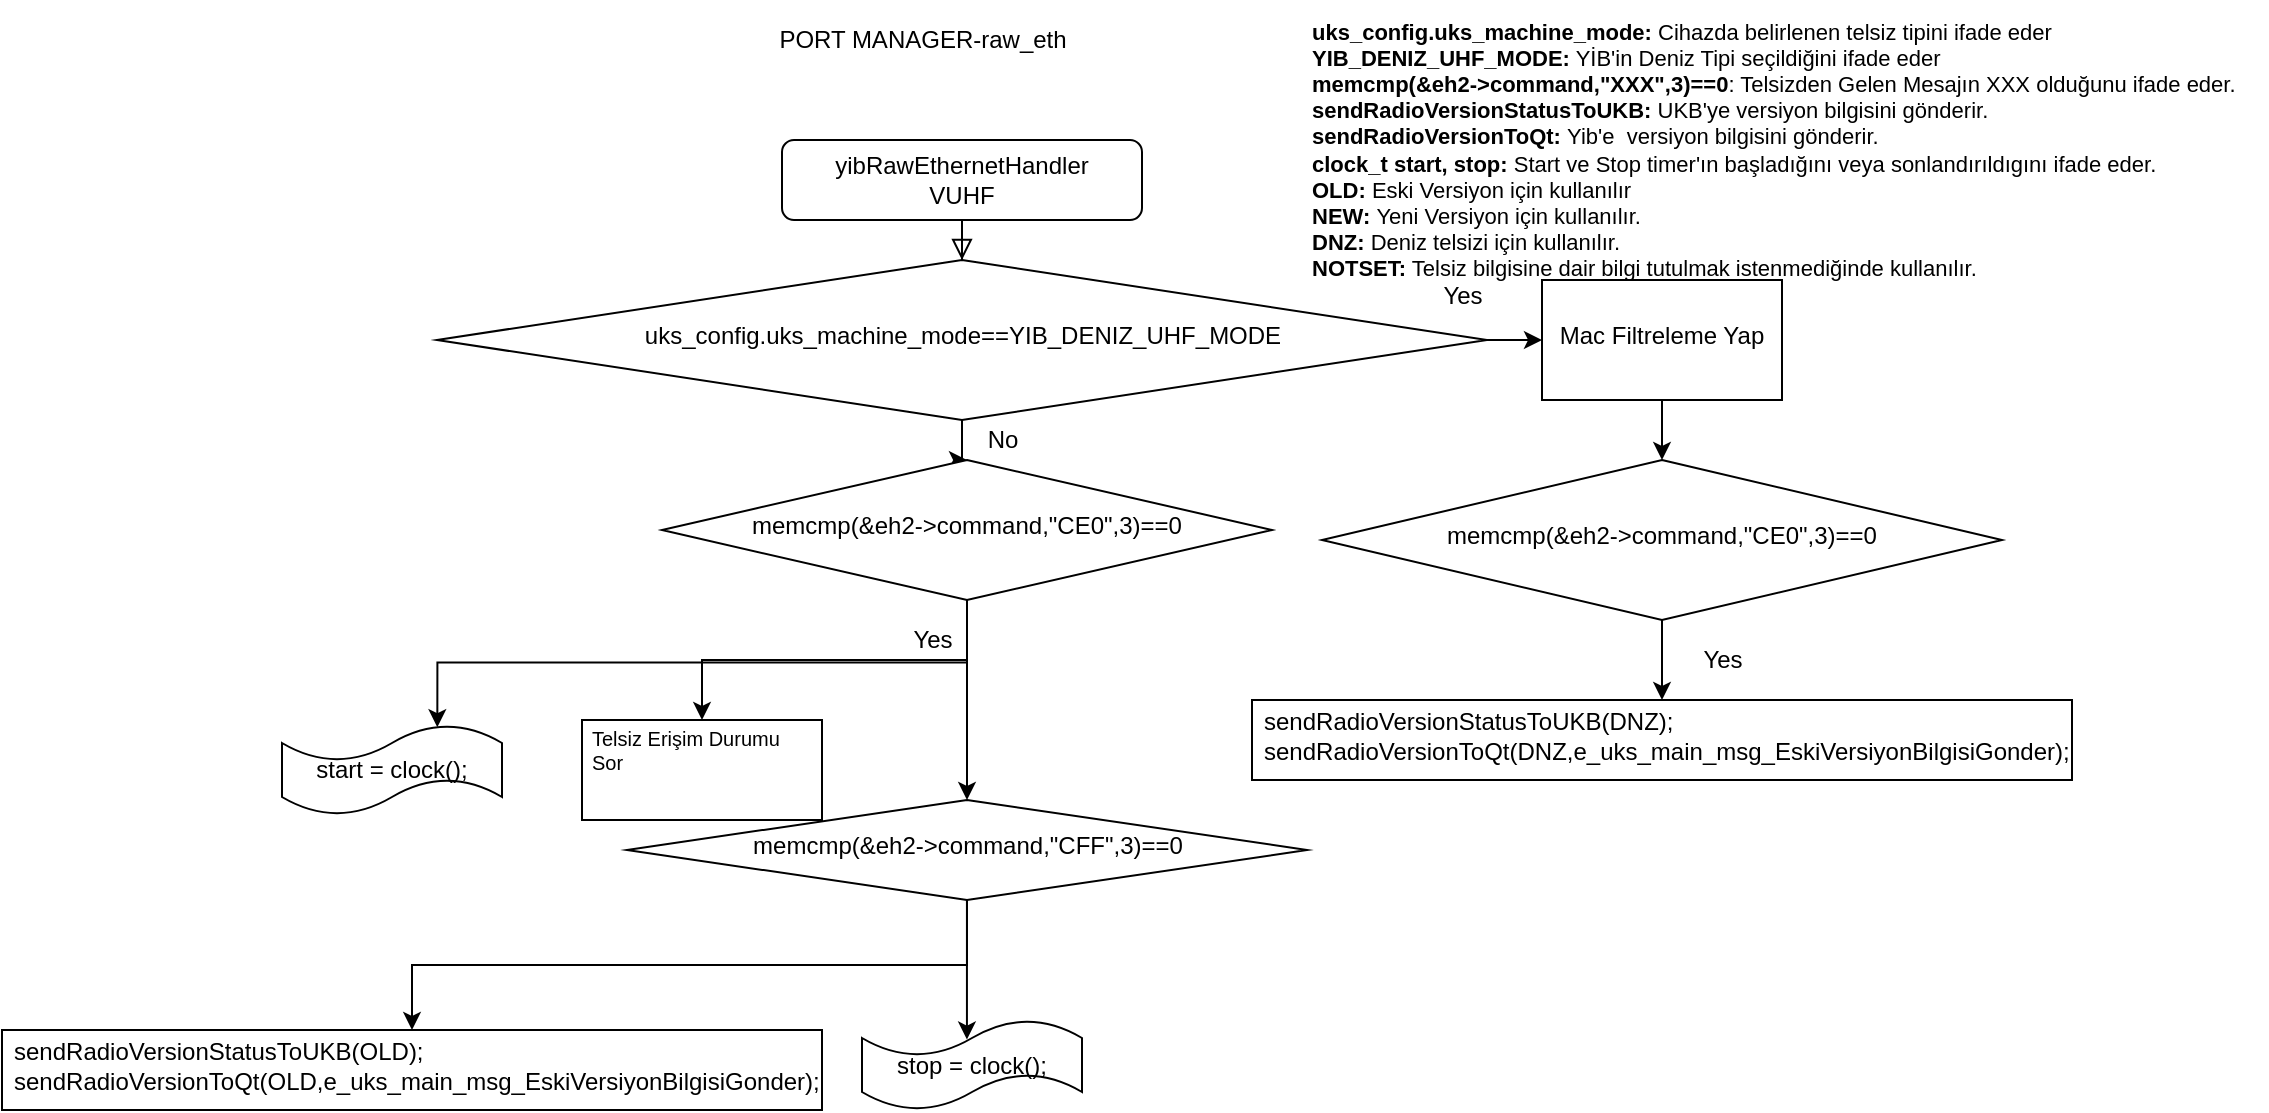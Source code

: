 <mxfile version="13.10.5" type="github">
  <diagram id="C5RBs43oDa-KdzZeNtuy" name="Page-1">
    <mxGraphModel dx="1772" dy="554" grid="1" gridSize="10" guides="1" tooltips="1" connect="1" arrows="1" fold="1" page="1" pageScale="1" pageWidth="827" pageHeight="1169" math="0" shadow="0">
      <root>
        <mxCell id="WIyWlLk6GJQsqaUBKTNV-0" />
        <mxCell id="WIyWlLk6GJQsqaUBKTNV-1" parent="WIyWlLk6GJQsqaUBKTNV-0" />
        <mxCell id="WIyWlLk6GJQsqaUBKTNV-2" value="" style="rounded=0;html=1;jettySize=auto;orthogonalLoop=1;fontSize=11;endArrow=block;endFill=0;endSize=8;strokeWidth=1;shadow=0;labelBackgroundColor=none;edgeStyle=orthogonalEdgeStyle;" parent="WIyWlLk6GJQsqaUBKTNV-1" source="WIyWlLk6GJQsqaUBKTNV-3" target="WIyWlLk6GJQsqaUBKTNV-6" edge="1">
          <mxGeometry relative="1" as="geometry" />
        </mxCell>
        <mxCell id="WIyWlLk6GJQsqaUBKTNV-3" value="yibRawEthernetHandler&lt;br&gt;VUHF" style="rounded=1;whiteSpace=wrap;html=1;fontSize=12;glass=0;strokeWidth=1;shadow=0;" parent="WIyWlLk6GJQsqaUBKTNV-1" vertex="1">
          <mxGeometry x="30" y="70" width="180" height="40" as="geometry" />
        </mxCell>
        <mxCell id="jP-EISZB1VG3m62fGDjf-12" value="" style="edgeStyle=orthogonalEdgeStyle;rounded=0;orthogonalLoop=1;jettySize=auto;html=1;" edge="1" parent="WIyWlLk6GJQsqaUBKTNV-1" source="WIyWlLk6GJQsqaUBKTNV-6" target="jP-EISZB1VG3m62fGDjf-11">
          <mxGeometry relative="1" as="geometry" />
        </mxCell>
        <mxCell id="jP-EISZB1VG3m62fGDjf-24" value="" style="edgeStyle=orthogonalEdgeStyle;rounded=0;orthogonalLoop=1;jettySize=auto;html=1;" edge="1" parent="WIyWlLk6GJQsqaUBKTNV-1" source="WIyWlLk6GJQsqaUBKTNV-6" target="jP-EISZB1VG3m62fGDjf-23">
          <mxGeometry relative="1" as="geometry" />
        </mxCell>
        <mxCell id="WIyWlLk6GJQsqaUBKTNV-6" value="&lt;div align=&quot;justify&quot;&gt;uks_config.uks_machine_mode==YIB_DENIZ_UHF_MODE &lt;font style=&quot;font-size: 7px&quot;&gt;&lt;br&gt;&lt;/font&gt;&lt;/div&gt;" style="rhombus;whiteSpace=wrap;html=1;shadow=0;fontFamily=Helvetica;fontSize=12;align=center;strokeWidth=1;spacing=6;spacingTop=-4;" parent="WIyWlLk6GJQsqaUBKTNV-1" vertex="1">
          <mxGeometry x="-142.5" y="130" width="525" height="80" as="geometry" />
        </mxCell>
        <mxCell id="jP-EISZB1VG3m62fGDjf-5" value="PORT MANAGER-raw_eth" style="text;html=1;align=center;verticalAlign=middle;resizable=0;points=[];autosize=1;" vertex="1" parent="WIyWlLk6GJQsqaUBKTNV-1">
          <mxGeometry x="20" y="10" width="160" height="20" as="geometry" />
        </mxCell>
        <mxCell id="jP-EISZB1VG3m62fGDjf-10" value="&lt;div style=&quot;font-size: 11px&quot; align=&quot;left&quot;&gt;&lt;font style=&quot;font-size: 11px&quot;&gt;&lt;b&gt;uks_config.uks_machine_mode: &lt;/b&gt;Cihazda belirlenen telsiz tipini ifade eder&lt;/font&gt;&lt;/div&gt;&lt;div style=&quot;font-size: 11px&quot; align=&quot;left&quot;&gt;&lt;font style=&quot;font-size: 11px&quot;&gt;&lt;b&gt;YIB_DENIZ_UHF_MODE:&lt;/b&gt; YİB&#39;in Deniz Tipi seçildiğini ifade eder&lt;br&gt;&lt;b&gt;memcmp(&amp;amp;eh2-&amp;gt;command,&quot;XXX&quot;,3)==0&lt;/b&gt;: Telsizden Gelen Mesajın XXX olduğunu ifade eder.&lt;br&gt;&lt;/font&gt;&lt;font style=&quot;font-size: 11px&quot;&gt;&lt;b&gt;sendRadioVersionStatusToUKB:&lt;/b&gt; UKB&#39;ye versiyon bilgisini gönderir. &lt;br&gt;&lt;/font&gt;&lt;b&gt;&lt;font style=&quot;font-size: 11px&quot;&gt;sendRadioVersionToQt: &lt;/font&gt;&lt;/b&gt;&lt;font style=&quot;font-size: 11px&quot;&gt;Yib&#39;e&amp;nbsp; versiyon bilgisini gönderir. &lt;/font&gt;&lt;b&gt;&lt;font style=&quot;font-size: 11px&quot;&gt;&lt;br&gt;clock_t start, stop: &lt;/font&gt;&lt;/b&gt;&lt;font style=&quot;font-size: 11px&quot;&gt;Start ve Stop timer&#39;ın başladığını veya sonlandırıldıgını ifade eder.&lt;/font&gt;&lt;b&gt;&lt;font style=&quot;font-size: 11px&quot;&gt;&lt;br&gt;OLD: &lt;/font&gt;&lt;/b&gt;&lt;font style=&quot;font-size: 11px&quot;&gt;Eski Versiyon için kullanılır&lt;/font&gt;&lt;b&gt;&lt;font style=&quot;font-size: 11px&quot;&gt;&lt;br&gt;NEW: &lt;/font&gt;&lt;/b&gt;&lt;font style=&quot;font-size: 11px&quot;&gt;Yeni Versiyon için kullanılır.&lt;/font&gt;&lt;b&gt;&lt;font style=&quot;font-size: 11px&quot;&gt;&lt;br&gt;DNZ:&lt;/font&gt;&lt;/b&gt;&lt;font style=&quot;font-size: 11px&quot;&gt; Deniz telsizi için kullanılır.&lt;/font&gt;&lt;b&gt;&lt;font style=&quot;font-size: 11px&quot;&gt;&lt;br&gt;NOTSET:&lt;/font&gt;&lt;/b&gt;&lt;font style=&quot;font-size: 11px&quot;&gt; Telsiz bilgisine dair bilgi tutulmak istenmediğinde kullanılır. &lt;/font&gt;&lt;b&gt;&lt;font style=&quot;font-size: 11px&quot;&gt;&lt;br&gt;&lt;/font&gt;&lt;/b&gt;&lt;/div&gt;" style="text;html=1;align=left;verticalAlign=middle;resizable=0;points=[];autosize=1;" vertex="1" parent="WIyWlLk6GJQsqaUBKTNV-1">
          <mxGeometry x="292.5" width="480" height="150" as="geometry" />
        </mxCell>
        <mxCell id="jP-EISZB1VG3m62fGDjf-17" value="" style="edgeStyle=orthogonalEdgeStyle;rounded=0;orthogonalLoop=1;jettySize=auto;html=1;" edge="1" parent="WIyWlLk6GJQsqaUBKTNV-1" source="jP-EISZB1VG3m62fGDjf-11" target="jP-EISZB1VG3m62fGDjf-16">
          <mxGeometry relative="1" as="geometry" />
        </mxCell>
        <mxCell id="jP-EISZB1VG3m62fGDjf-11" value="Mac Filtreleme Yap" style="whiteSpace=wrap;html=1;shadow=0;strokeWidth=1;spacing=6;spacingTop=-4;" vertex="1" parent="WIyWlLk6GJQsqaUBKTNV-1">
          <mxGeometry x="410" y="140" width="120" height="60" as="geometry" />
        </mxCell>
        <mxCell id="jP-EISZB1VG3m62fGDjf-13" value="&lt;div&gt;Yes&lt;/div&gt;&lt;div&gt;&lt;br&gt;&lt;/div&gt;" style="text;html=1;align=center;verticalAlign=middle;resizable=0;points=[];autosize=1;" vertex="1" parent="WIyWlLk6GJQsqaUBKTNV-1">
          <mxGeometry x="350" y="140" width="40" height="30" as="geometry" />
        </mxCell>
        <mxCell id="jP-EISZB1VG3m62fGDjf-21" value="" style="edgeStyle=orthogonalEdgeStyle;rounded=0;orthogonalLoop=1;jettySize=auto;html=1;" edge="1" parent="WIyWlLk6GJQsqaUBKTNV-1" source="jP-EISZB1VG3m62fGDjf-16" target="jP-EISZB1VG3m62fGDjf-20">
          <mxGeometry relative="1" as="geometry" />
        </mxCell>
        <mxCell id="jP-EISZB1VG3m62fGDjf-16" value="memcmp(&amp;amp;eh2-&amp;gt;command,&quot;CE0&quot;,3)==0" style="rhombus;whiteSpace=wrap;html=1;shadow=0;strokeWidth=1;spacing=6;spacingTop=-4;" vertex="1" parent="WIyWlLk6GJQsqaUBKTNV-1">
          <mxGeometry x="300" y="230" width="340" height="80" as="geometry" />
        </mxCell>
        <mxCell id="jP-EISZB1VG3m62fGDjf-20" value="&lt;div align=&quot;left&quot;&gt;sendRadioVersionStatusToUKB(DNZ);&amp;nbsp;&amp;nbsp; &amp;nbsp;&amp;nbsp;&amp;nbsp;&amp;nbsp; &amp;nbsp;&amp;nbsp;&amp;nbsp; &amp;nbsp;&amp;nbsp;&amp;nbsp; &amp;nbsp;&amp;nbsp;&amp;nbsp; sendRadioVersionToQt(DNZ,e_uks_main_msg_EskiVersiyonBilgisiGonder);&lt;/div&gt;" style="whiteSpace=wrap;html=1;shadow=0;strokeWidth=1;spacing=6;spacingTop=-4;align=left;" vertex="1" parent="WIyWlLk6GJQsqaUBKTNV-1">
          <mxGeometry x="265" y="350" width="410" height="40" as="geometry" />
        </mxCell>
        <mxCell id="jP-EISZB1VG3m62fGDjf-22" value="Yes" style="text;html=1;align=center;verticalAlign=middle;resizable=0;points=[];autosize=1;" vertex="1" parent="WIyWlLk6GJQsqaUBKTNV-1">
          <mxGeometry x="480" y="320" width="40" height="20" as="geometry" />
        </mxCell>
        <mxCell id="jP-EISZB1VG3m62fGDjf-34" style="edgeStyle=orthogonalEdgeStyle;rounded=0;orthogonalLoop=1;jettySize=auto;html=1;" edge="1" parent="WIyWlLk6GJQsqaUBKTNV-1" source="jP-EISZB1VG3m62fGDjf-23" target="jP-EISZB1VG3m62fGDjf-26">
          <mxGeometry relative="1" as="geometry" />
        </mxCell>
        <mxCell id="jP-EISZB1VG3m62fGDjf-40" style="edgeStyle=orthogonalEdgeStyle;rounded=0;orthogonalLoop=1;jettySize=auto;html=1;" edge="1" parent="WIyWlLk6GJQsqaUBKTNV-1" source="jP-EISZB1VG3m62fGDjf-23" target="jP-EISZB1VG3m62fGDjf-39">
          <mxGeometry relative="1" as="geometry" />
        </mxCell>
        <mxCell id="jP-EISZB1VG3m62fGDjf-46" style="edgeStyle=orthogonalEdgeStyle;rounded=0;orthogonalLoop=1;jettySize=auto;html=1;exitX=0.5;exitY=1;exitDx=0;exitDy=0;entryX=0.706;entryY=0.025;entryDx=0;entryDy=0;entryPerimeter=0;" edge="1" parent="WIyWlLk6GJQsqaUBKTNV-1" source="jP-EISZB1VG3m62fGDjf-23" target="jP-EISZB1VG3m62fGDjf-37">
          <mxGeometry relative="1" as="geometry" />
        </mxCell>
        <mxCell id="jP-EISZB1VG3m62fGDjf-23" value="memcmp(&amp;amp;eh2-&amp;gt;command,&quot;CE0&quot;,3)==0" style="rhombus;whiteSpace=wrap;html=1;shadow=0;strokeWidth=1;spacing=6;spacingTop=-4;" vertex="1" parent="WIyWlLk6GJQsqaUBKTNV-1">
          <mxGeometry x="-30" y="230" width="305" height="70" as="geometry" />
        </mxCell>
        <mxCell id="jP-EISZB1VG3m62fGDjf-25" value="No" style="text;html=1;align=center;verticalAlign=middle;resizable=0;points=[];autosize=1;" vertex="1" parent="WIyWlLk6GJQsqaUBKTNV-1">
          <mxGeometry x="125" y="210" width="30" height="20" as="geometry" />
        </mxCell>
        <mxCell id="jP-EISZB1VG3m62fGDjf-26" value="&lt;div style=&quot;font-size: 10px&quot; align=&quot;left&quot;&gt;Telsiz Erişim Durumu Sor&lt;/div&gt;&lt;div&gt;&lt;br&gt;&lt;/div&gt;" style="whiteSpace=wrap;html=1;shadow=0;strokeWidth=1;spacing=6;spacingTop=-4;" vertex="1" parent="WIyWlLk6GJQsqaUBKTNV-1">
          <mxGeometry x="-70" y="360" width="120" height="50" as="geometry" />
        </mxCell>
        <mxCell id="jP-EISZB1VG3m62fGDjf-28" style="edgeStyle=orthogonalEdgeStyle;rounded=0;orthogonalLoop=1;jettySize=auto;html=1;exitX=0.5;exitY=1;exitDx=0;exitDy=0;" edge="1" parent="WIyWlLk6GJQsqaUBKTNV-1" source="jP-EISZB1VG3m62fGDjf-26" target="jP-EISZB1VG3m62fGDjf-26">
          <mxGeometry relative="1" as="geometry" />
        </mxCell>
        <mxCell id="jP-EISZB1VG3m62fGDjf-30" value="Yes" style="text;html=1;align=center;verticalAlign=middle;resizable=0;points=[];autosize=1;" vertex="1" parent="WIyWlLk6GJQsqaUBKTNV-1">
          <mxGeometry x="85" y="310" width="40" height="20" as="geometry" />
        </mxCell>
        <mxCell id="jP-EISZB1VG3m62fGDjf-37" value="start = clock();" style="shape=tape;whiteSpace=wrap;html=1;" vertex="1" parent="WIyWlLk6GJQsqaUBKTNV-1">
          <mxGeometry x="-220" y="362.5" width="110" height="45" as="geometry" />
        </mxCell>
        <mxCell id="jP-EISZB1VG3m62fGDjf-48" style="edgeStyle=orthogonalEdgeStyle;rounded=0;orthogonalLoop=1;jettySize=auto;html=1;entryX=0.477;entryY=0.217;entryDx=0;entryDy=0;entryPerimeter=0;" edge="1" parent="WIyWlLk6GJQsqaUBKTNV-1" source="jP-EISZB1VG3m62fGDjf-39" target="jP-EISZB1VG3m62fGDjf-43">
          <mxGeometry relative="1" as="geometry" />
        </mxCell>
        <mxCell id="jP-EISZB1VG3m62fGDjf-50" style="edgeStyle=orthogonalEdgeStyle;rounded=0;orthogonalLoop=1;jettySize=auto;html=1;entryX=0.5;entryY=0;entryDx=0;entryDy=0;" edge="1" parent="WIyWlLk6GJQsqaUBKTNV-1" source="jP-EISZB1VG3m62fGDjf-39" target="jP-EISZB1VG3m62fGDjf-49">
          <mxGeometry relative="1" as="geometry" />
        </mxCell>
        <mxCell id="jP-EISZB1VG3m62fGDjf-39" value="memcmp(&amp;amp;eh2-&amp;gt;command,&quot;CFF&quot;,3)==0" style="rhombus;whiteSpace=wrap;html=1;shadow=0;strokeWidth=1;spacing=6;spacingTop=-4;" vertex="1" parent="WIyWlLk6GJQsqaUBKTNV-1">
          <mxGeometry x="-47.5" y="400" width="340" height="50" as="geometry" />
        </mxCell>
        <mxCell id="jP-EISZB1VG3m62fGDjf-43" value="stop = clock();" style="shape=tape;whiteSpace=wrap;html=1;" vertex="1" parent="WIyWlLk6GJQsqaUBKTNV-1">
          <mxGeometry x="70" y="510" width="110" height="45" as="geometry" />
        </mxCell>
        <mxCell id="jP-EISZB1VG3m62fGDjf-49" value="&lt;div align=&quot;left&quot;&gt;sendRadioVersionStatusToUKB(OLD);&amp;nbsp;&amp;nbsp; &amp;nbsp;&amp;nbsp;&amp;nbsp;&amp;nbsp; &amp;nbsp;&amp;nbsp;&amp;nbsp; &amp;nbsp;&amp;nbsp;&amp;nbsp; &amp;nbsp;&amp;nbsp;&amp;nbsp; sendRadioVersionToQt(OLD,e_uks_main_msg_EskiVersiyonBilgisiGonder);&lt;/div&gt;" style="whiteSpace=wrap;html=1;shadow=0;strokeWidth=1;spacing=6;spacingTop=-4;align=left;" vertex="1" parent="WIyWlLk6GJQsqaUBKTNV-1">
          <mxGeometry x="-360" y="515" width="410" height="40" as="geometry" />
        </mxCell>
      </root>
    </mxGraphModel>
  </diagram>
</mxfile>
